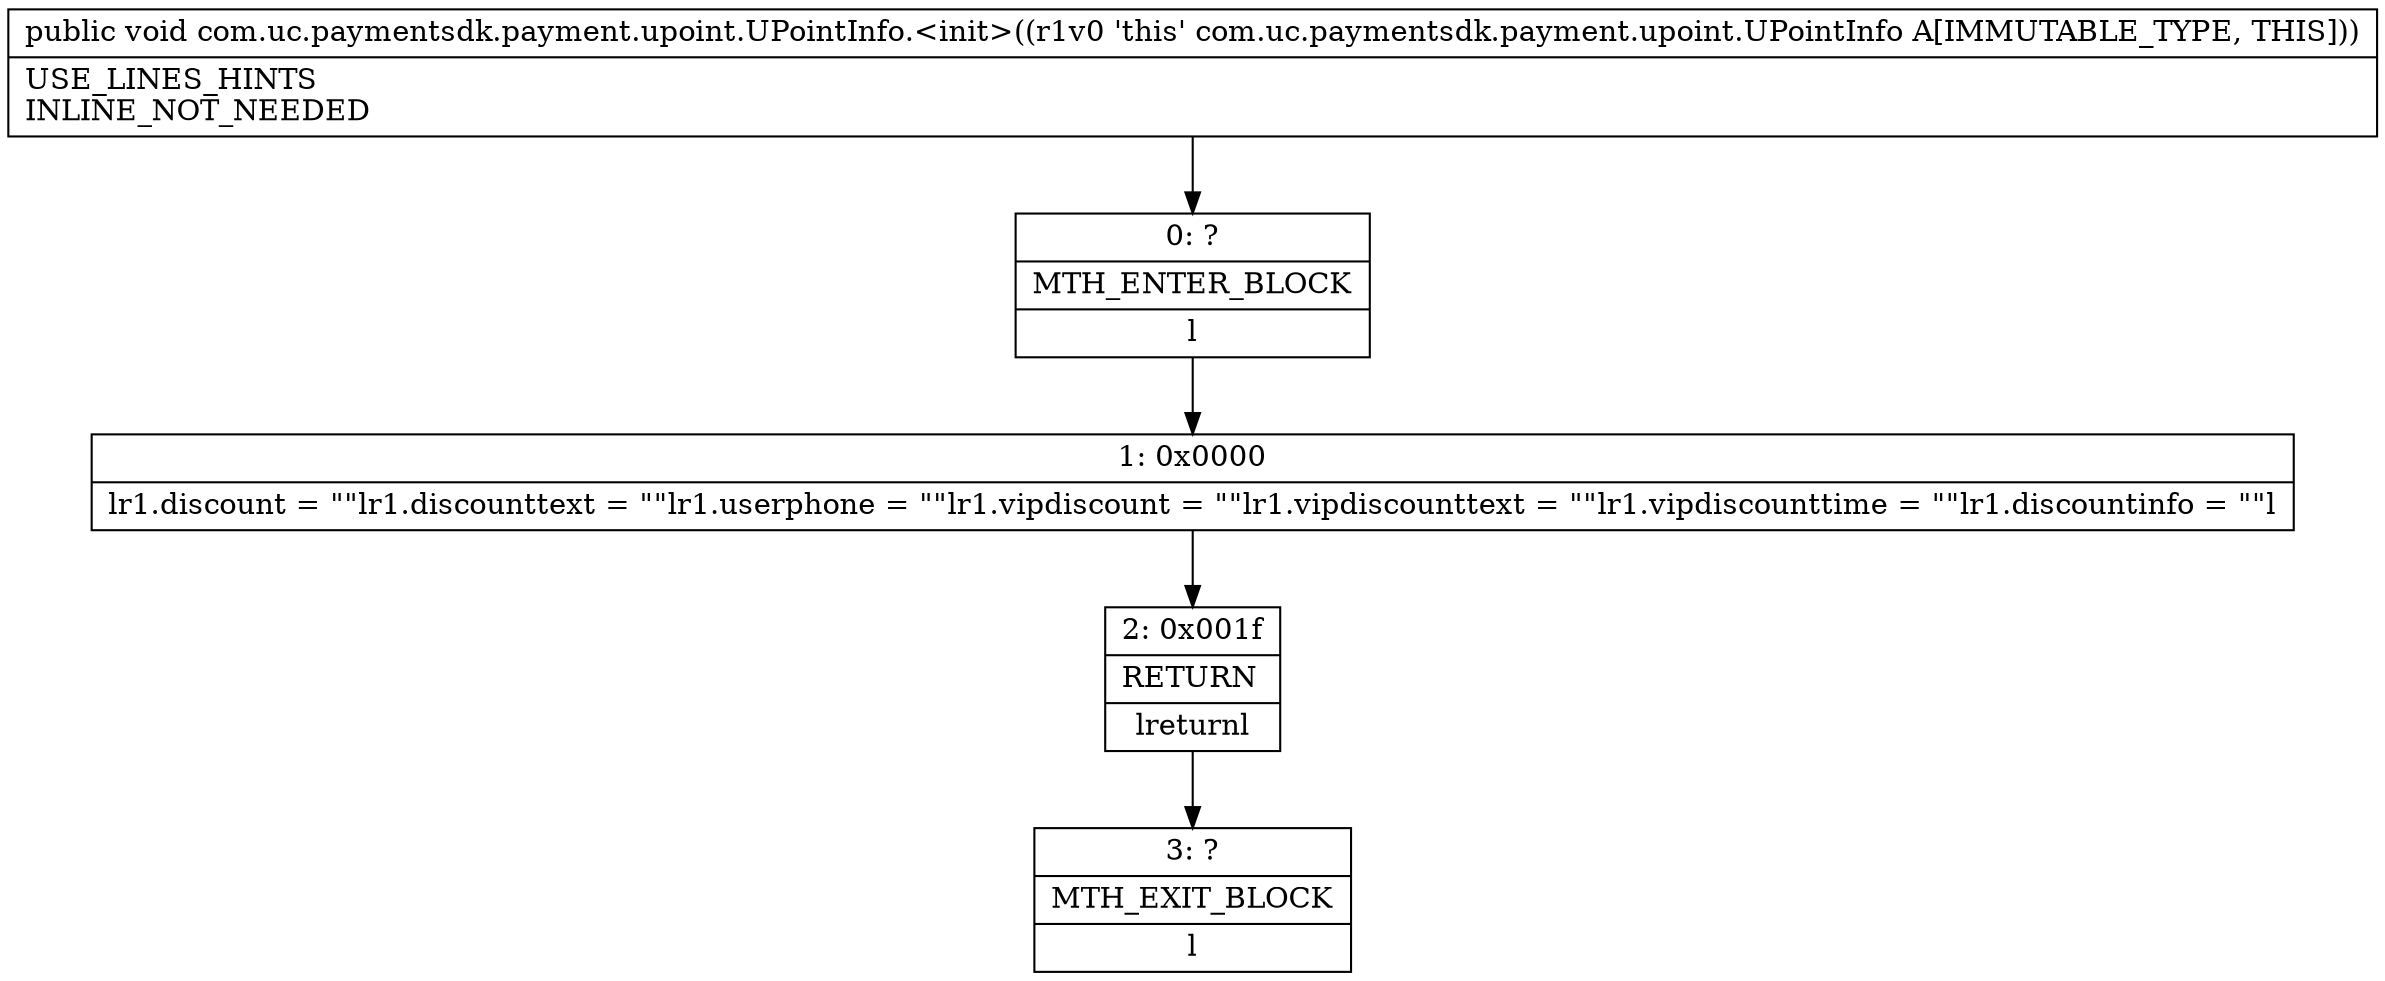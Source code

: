 digraph "CFG forcom.uc.paymentsdk.payment.upoint.UPointInfo.\<init\>()V" {
Node_0 [shape=record,label="{0\:\ ?|MTH_ENTER_BLOCK\l|l}"];
Node_1 [shape=record,label="{1\:\ 0x0000|lr1.discount = \"\"lr1.discounttext = \"\"lr1.userphone = \"\"lr1.vipdiscount = \"\"lr1.vipdiscounttext = \"\"lr1.vipdiscounttime = \"\"lr1.discountinfo = \"\"l}"];
Node_2 [shape=record,label="{2\:\ 0x001f|RETURN\l|lreturnl}"];
Node_3 [shape=record,label="{3\:\ ?|MTH_EXIT_BLOCK\l|l}"];
MethodNode[shape=record,label="{public void com.uc.paymentsdk.payment.upoint.UPointInfo.\<init\>((r1v0 'this' com.uc.paymentsdk.payment.upoint.UPointInfo A[IMMUTABLE_TYPE, THIS]))  | USE_LINES_HINTS\lINLINE_NOT_NEEDED\l}"];
MethodNode -> Node_0;
Node_0 -> Node_1;
Node_1 -> Node_2;
Node_2 -> Node_3;
}

